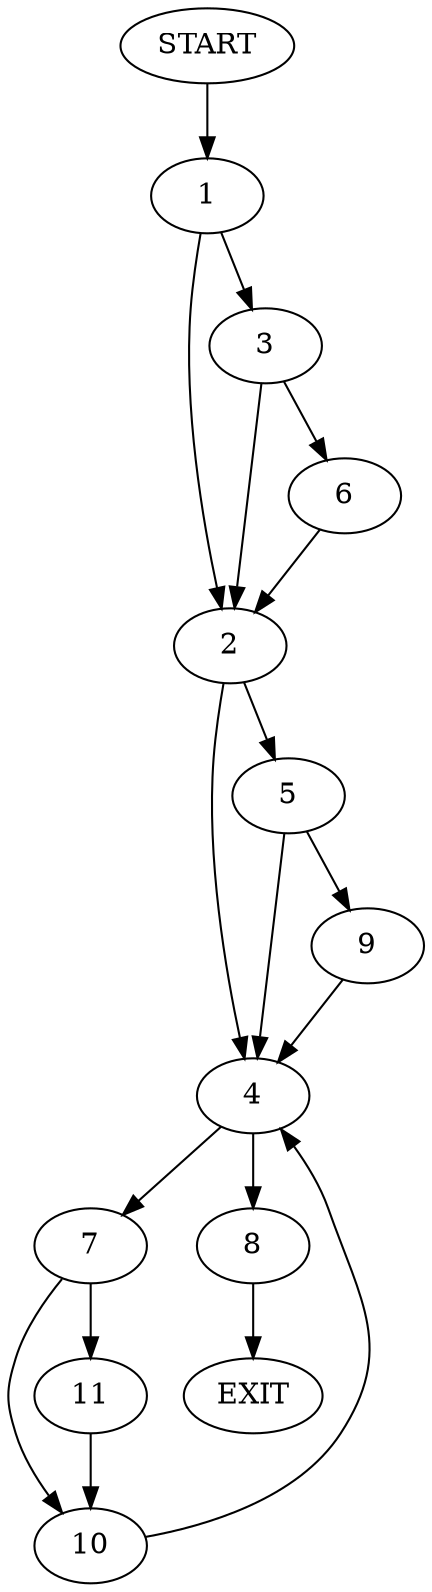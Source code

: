 digraph {
0 [label="START"]
12 [label="EXIT"]
0 -> 1
1 -> 2
1 -> 3
2 -> 4
2 -> 5
3 -> 2
3 -> 6
6 -> 2
4 -> 7
4 -> 8
5 -> 9
5 -> 4
9 -> 4
8 -> 12
7 -> 10
7 -> 11
10 -> 4
11 -> 10
}
